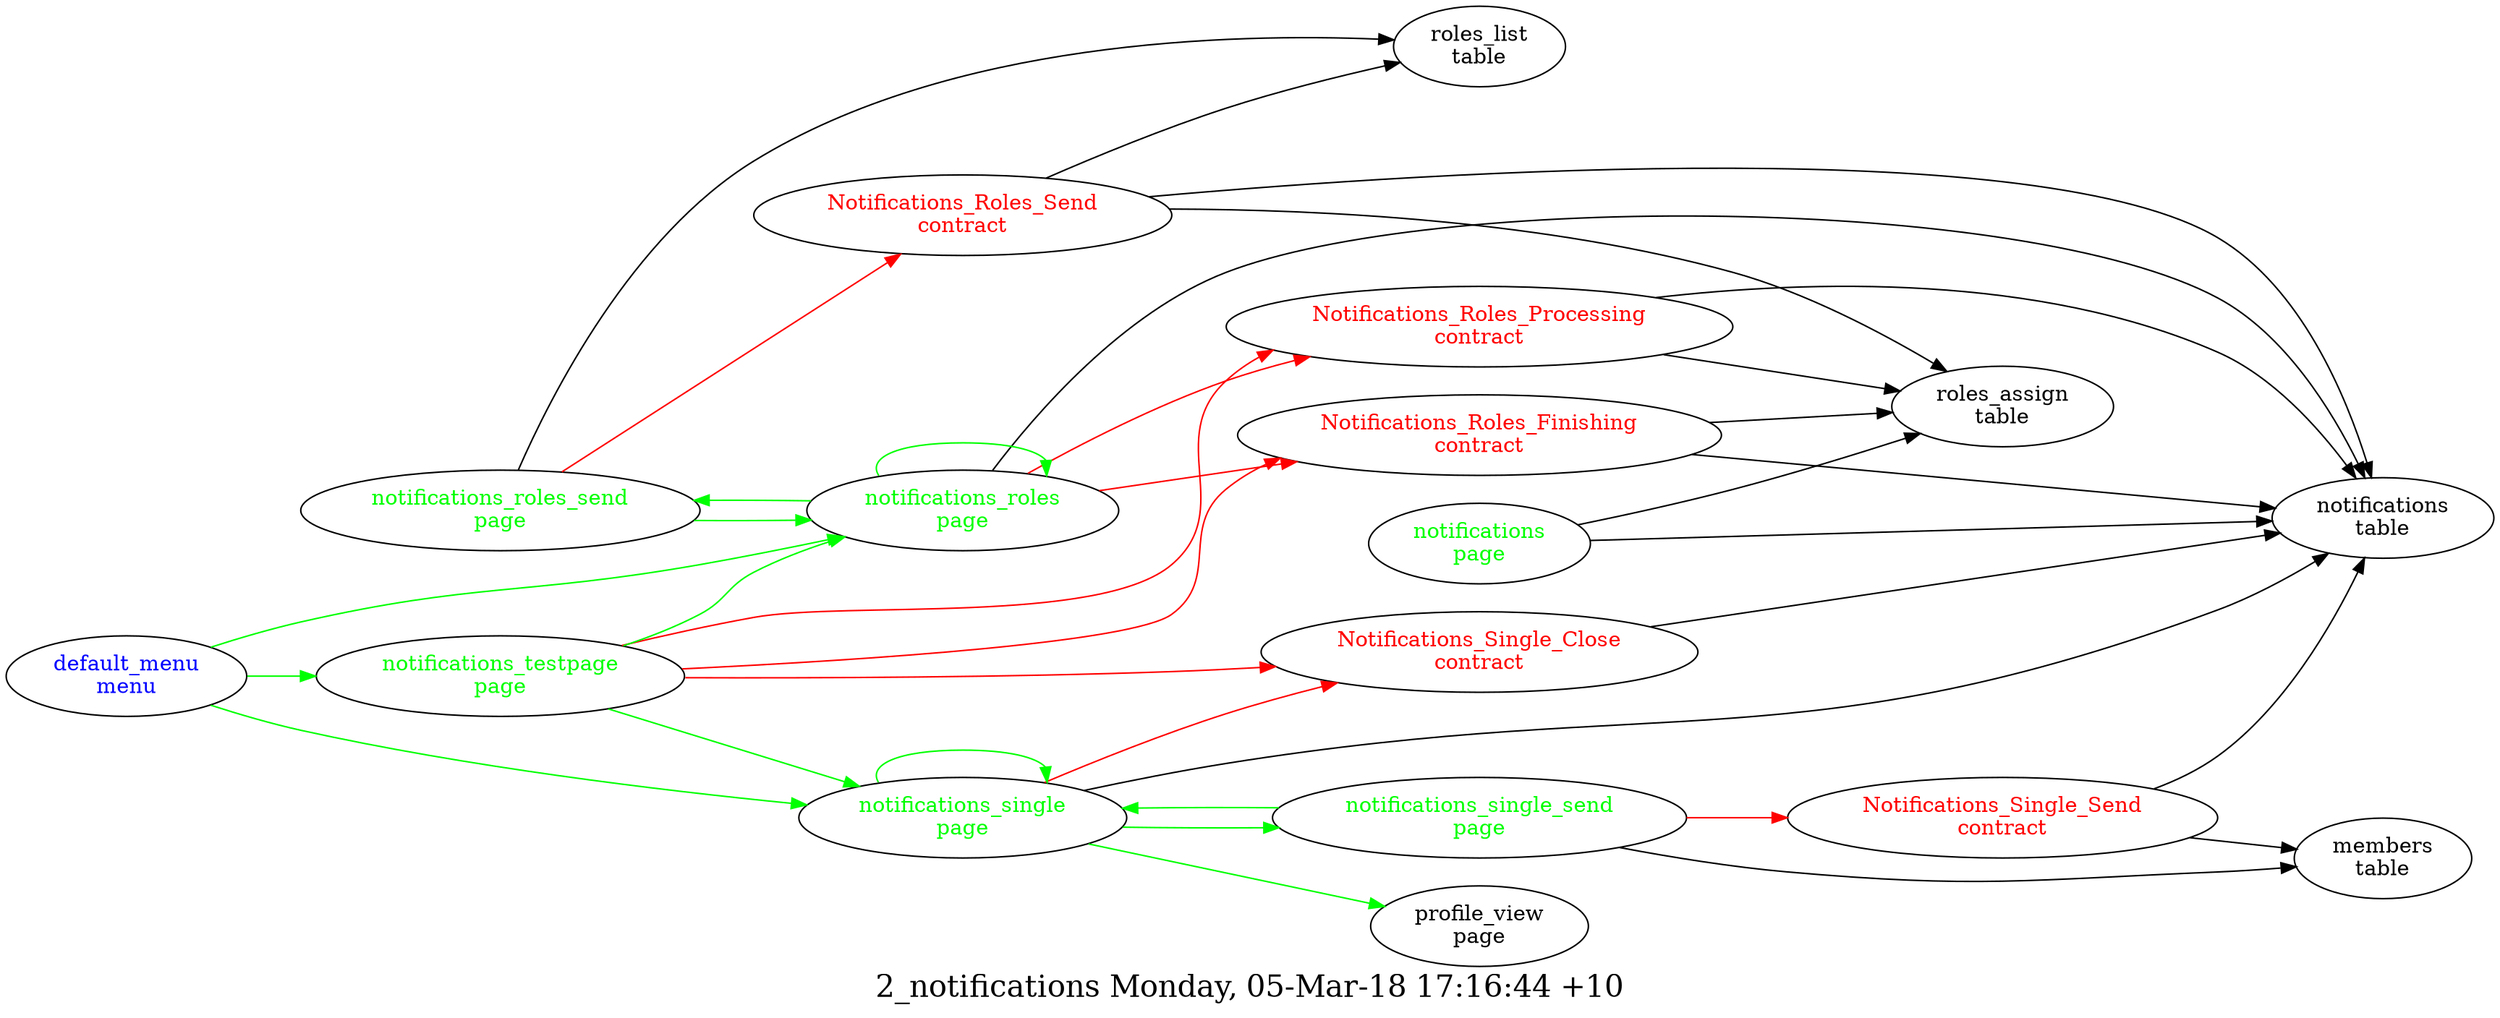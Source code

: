 digraph G {
fontsize="20.0";
label="2_notifications Monday, 05-Mar-18 17:16:44 +10";
rankdir=LR;
"Notifications_Roles_Finishing\ncontract" -> "notifications\ntable"
"Notifications_Roles_Finishing\ncontract" -> "roles_assign\ntable"
"Notifications_Roles_Finishing\ncontract" [fontcolor=red, group=contracts];
"Notifications_Roles_Processing\ncontract" -> "notifications\ntable"
"Notifications_Roles_Processing\ncontract" -> "roles_assign\ntable"
"Notifications_Roles_Processing\ncontract" [fontcolor=red, group=contracts];
"Notifications_Single_Send\ncontract" -> "members\ntable"
"Notifications_Single_Send\ncontract" -> "notifications\ntable"
"Notifications_Single_Send\ncontract" [fontcolor=red, group=contracts];
"Notifications_Single_Close\ncontract" -> "notifications\ntable"
"Notifications_Single_Close\ncontract" [fontcolor=red, group=contracts];
"Notifications_Roles_Send\ncontract" -> "roles_assign\ntable"
"Notifications_Roles_Send\ncontract" -> "roles_list\ntable"
"Notifications_Roles_Send\ncontract" -> "notifications\ntable"
"Notifications_Roles_Send\ncontract" [fontcolor=red, group=contracts];
"default_menu\nmenu" -> "notifications_single\npage"  [ color=green ]
"default_menu\nmenu" -> "notifications_roles\npage"  [ color=green ]
"default_menu\nmenu" -> "notifications_testpage\npage"  [ color=green ]
"default_menu\nmenu" [fontcolor=blue, group=menus];
"notifications\npage" -> "notifications\ntable"
"notifications\npage" -> "roles_assign\ntable"
"notifications\npage" [fontcolor=green, group=pages];
"notifications_roles\npage" -> "Notifications_Roles_Processing\ncontract"  [ color=red ]
"notifications_roles\npage" -> "Notifications_Roles_Finishing\ncontract"  [ color=red ]
"notifications_roles\npage" -> "notifications\ntable"
"notifications_roles\npage" -> "notifications_roles\npage"  [ color=green ]
"notifications_roles\npage" -> "notifications_roles_send\npage"  [ color=green ]
"notifications_roles\npage" [fontcolor=green, group=pages];
"notifications_roles_send\npage" -> "Notifications_Roles_Send\ncontract"  [ color=red ]
"notifications_roles_send\npage" -> "roles_list\ntable"
"notifications_roles_send\npage" -> "notifications_roles\npage"  [ color=green ]
"notifications_roles_send\npage" [fontcolor=green, group=pages];
"notifications_single\npage" -> "Notifications_Single_Close\ncontract"  [ color=red ]
"notifications_single\npage" -> "notifications\ntable"
"notifications_single\npage" -> "profile_view\npage"  [ color=green ]
"notifications_single\npage" -> "notifications_single\npage"  [ color=green ]
"notifications_single\npage" -> "notifications_single_send\npage"  [ color=green ]
"notifications_single\npage" [fontcolor=green, group=pages];
"notifications_single_send\npage" -> "Notifications_Single_Send\ncontract"  [ color=red ]
"notifications_single_send\npage" -> "members\ntable"
"notifications_single_send\npage" -> "notifications_single\npage"  [ color=green ]
"notifications_single_send\npage" [fontcolor=green, group=pages];
"notifications_testpage\npage" -> "Notifications_Single_Close\ncontract"  [ color=red ]
"notifications_testpage\npage" -> "Notifications_Roles_Processing\ncontract"  [ color=red ]
"notifications_testpage\npage" -> "Notifications_Roles_Finishing\ncontract"  [ color=red ]
"notifications_testpage\npage" -> "notifications_single\npage"  [ color=green ]
"notifications_testpage\npage" -> "notifications_roles\npage"  [ color=green ]
"notifications_testpage\npage" [fontcolor=green, group=pages];
}
